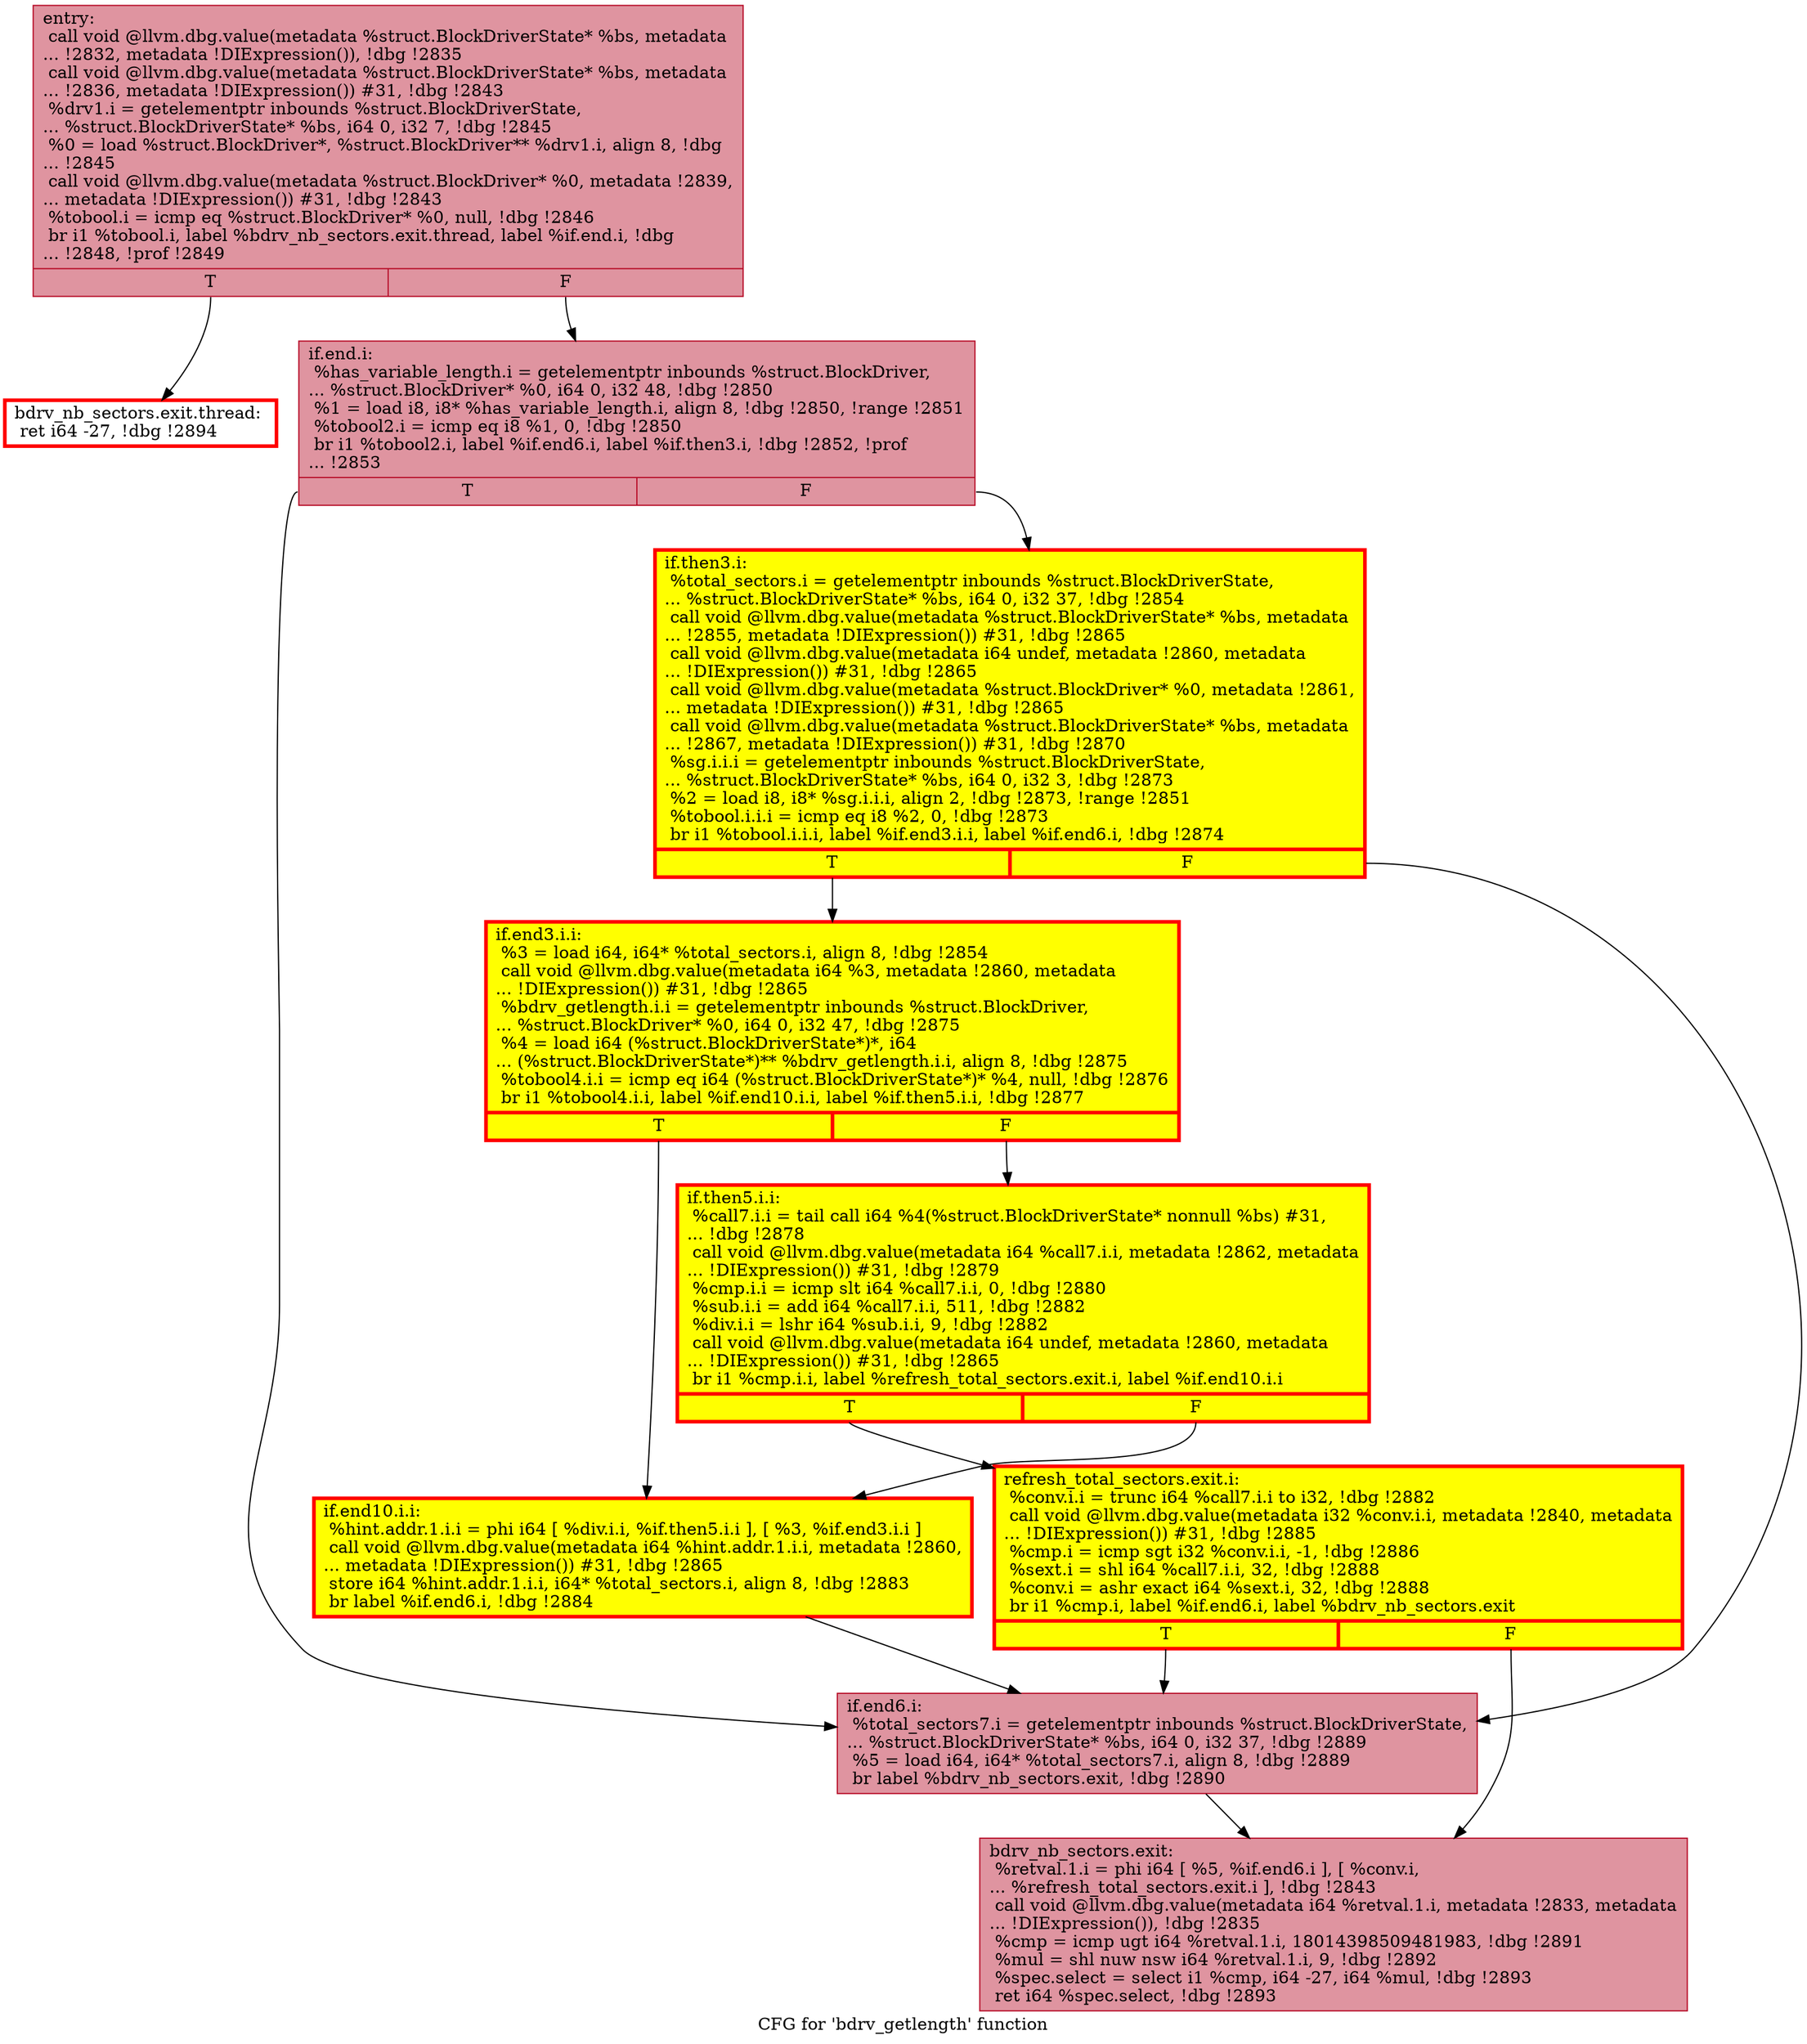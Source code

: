 digraph "CFG for 'bdrv_getlength' function" {
	label="CFG for 'bdrv_getlength' function";

	Node0x55906e54d1d0 [shape=record,color="#b70d28ff", style=filled, fillcolor="#b70d2870",label="{entry:\l  call void @llvm.dbg.value(metadata %struct.BlockDriverState* %bs, metadata\l... !2832, metadata !DIExpression()), !dbg !2835\l  call void @llvm.dbg.value(metadata %struct.BlockDriverState* %bs, metadata\l... !2836, metadata !DIExpression()) #31, !dbg !2843\l  %drv1.i = getelementptr inbounds %struct.BlockDriverState,\l... %struct.BlockDriverState* %bs, i64 0, i32 7, !dbg !2845\l  %0 = load %struct.BlockDriver*, %struct.BlockDriver** %drv1.i, align 8, !dbg\l... !2845\l  call void @llvm.dbg.value(metadata %struct.BlockDriver* %0, metadata !2839,\l... metadata !DIExpression()) #31, !dbg !2843\l  %tobool.i = icmp eq %struct.BlockDriver* %0, null, !dbg !2846\l  br i1 %tobool.i, label %bdrv_nb_sectors.exit.thread, label %if.end.i, !dbg\l... !2848, !prof !2849\l|{<s0>T|<s1>F}}"];
	Node0x55906e54d1d0:s0 -> Node0x55906e9fef60;
	Node0x55906e54d1d0:s1 -> Node0x55906e539990;
	Node0x55906e539990 [shape=record,color="#b70d28ff", style=filled, fillcolor="#b70d2870",label="{if.end.i:                                         \l  %has_variable_length.i = getelementptr inbounds %struct.BlockDriver,\l... %struct.BlockDriver* %0, i64 0, i32 48, !dbg !2850\l  %1 = load i8, i8* %has_variable_length.i, align 8, !dbg !2850, !range !2851\l  %tobool2.i = icmp eq i8 %1, 0, !dbg !2850\l  br i1 %tobool2.i, label %if.end6.i, label %if.then3.i, !dbg !2852, !prof\l... !2853\l|{<s0>T|<s1>F}}"];
	Node0x55906e539990:s0 -> Node0x55906e8a1e80;
	Node0x55906e539990:s1 -> Node0x55906e96e160;
	Node0x55906e96e160 [shape=record,penwidth=3.0, style="filled", color="red", fillcolor="yellow",label="{if.then3.i:                                       \l  %total_sectors.i = getelementptr inbounds %struct.BlockDriverState,\l... %struct.BlockDriverState* %bs, i64 0, i32 37, !dbg !2854\l  call void @llvm.dbg.value(metadata %struct.BlockDriverState* %bs, metadata\l... !2855, metadata !DIExpression()) #31, !dbg !2865\l  call void @llvm.dbg.value(metadata i64 undef, metadata !2860, metadata\l... !DIExpression()) #31, !dbg !2865\l  call void @llvm.dbg.value(metadata %struct.BlockDriver* %0, metadata !2861,\l... metadata !DIExpression()) #31, !dbg !2865\l  call void @llvm.dbg.value(metadata %struct.BlockDriverState* %bs, metadata\l... !2867, metadata !DIExpression()) #31, !dbg !2870\l  %sg.i.i.i = getelementptr inbounds %struct.BlockDriverState,\l... %struct.BlockDriverState* %bs, i64 0, i32 3, !dbg !2873\l  %2 = load i8, i8* %sg.i.i.i, align 2, !dbg !2873, !range !2851\l  %tobool.i.i.i = icmp eq i8 %2, 0, !dbg !2873\l  br i1 %tobool.i.i.i, label %if.end3.i.i, label %if.end6.i, !dbg !2874\l|{<s0>T|<s1>F}}"];
	Node0x55906e96e160:s0 -> Node0x55906e8c06d0;
	Node0x55906e96e160:s1 -> Node0x55906e8a1e80;
	Node0x55906e8c06d0 [shape=record,penwidth=3.0, style="filled", color="red", fillcolor="yellow",label="{if.end3.i.i:                                      \l  %3 = load i64, i64* %total_sectors.i, align 8, !dbg !2854\l  call void @llvm.dbg.value(metadata i64 %3, metadata !2860, metadata\l... !DIExpression()) #31, !dbg !2865\l  %bdrv_getlength.i.i = getelementptr inbounds %struct.BlockDriver,\l... %struct.BlockDriver* %0, i64 0, i32 47, !dbg !2875\l  %4 = load i64 (%struct.BlockDriverState*)*, i64\l... (%struct.BlockDriverState*)** %bdrv_getlength.i.i, align 8, !dbg !2875\l  %tobool4.i.i = icmp eq i64 (%struct.BlockDriverState*)* %4, null, !dbg !2876\l  br i1 %tobool4.i.i, label %if.end10.i.i, label %if.then5.i.i, !dbg !2877\l|{<s0>T|<s1>F}}"];
	Node0x55906e8c06d0:s0 -> Node0x55906e8da140;
	Node0x55906e8c06d0:s1 -> Node0x55906e366530;
	Node0x55906e366530 [shape=record,penwidth=3.0, style="filled", color="red", fillcolor="yellow",label="{if.then5.i.i:                                     \l  %call7.i.i = tail call i64 %4(%struct.BlockDriverState* nonnull %bs) #31,\l... !dbg !2878\l  call void @llvm.dbg.value(metadata i64 %call7.i.i, metadata !2862, metadata\l... !DIExpression()) #31, !dbg !2879\l  %cmp.i.i = icmp slt i64 %call7.i.i, 0, !dbg !2880\l  %sub.i.i = add i64 %call7.i.i, 511, !dbg !2882\l  %div.i.i = lshr i64 %sub.i.i, 9, !dbg !2882\l  call void @llvm.dbg.value(metadata i64 undef, metadata !2860, metadata\l... !DIExpression()) #31, !dbg !2865\l  br i1 %cmp.i.i, label %refresh_total_sectors.exit.i, label %if.end10.i.i\l|{<s0>T|<s1>F}}"];
	Node0x55906e366530:s0 -> Node0x55906e869360;
	Node0x55906e366530:s1 -> Node0x55906e8da140;
	Node0x55906e8da140 [shape=record,penwidth=3.0, style="filled", color="red", fillcolor="yellow",label="{if.end10.i.i:                                     \l  %hint.addr.1.i.i = phi i64 [ %div.i.i, %if.then5.i.i ], [ %3, %if.end3.i.i ]\l  call void @llvm.dbg.value(metadata i64 %hint.addr.1.i.i, metadata !2860,\l... metadata !DIExpression()) #31, !dbg !2865\l  store i64 %hint.addr.1.i.i, i64* %total_sectors.i, align 8, !dbg !2883\l  br label %if.end6.i, !dbg !2884\l}"];
	Node0x55906e8da140 -> Node0x55906e8a1e80;
	Node0x55906e869360 [shape=record,penwidth=3.0, style="filled", color="red", fillcolor="yellow",label="{refresh_total_sectors.exit.i:                     \l  %conv.i.i = trunc i64 %call7.i.i to i32, !dbg !2882\l  call void @llvm.dbg.value(metadata i32 %conv.i.i, metadata !2840, metadata\l... !DIExpression()) #31, !dbg !2885\l  %cmp.i = icmp sgt i32 %conv.i.i, -1, !dbg !2886\l  %sext.i = shl i64 %call7.i.i, 32, !dbg !2888\l  %conv.i = ashr exact i64 %sext.i, 32, !dbg !2888\l  br i1 %cmp.i, label %if.end6.i, label %bdrv_nb_sectors.exit\l|{<s0>T|<s1>F}}"];
	Node0x55906e869360:s0 -> Node0x55906e8a1e80;
	Node0x55906e869360:s1 -> Node0x55906e89a900;
	Node0x55906e8a1e80 [shape=record,color="#b70d28ff", style=filled, fillcolor="#b70d2870",label="{if.end6.i:                                        \l  %total_sectors7.i = getelementptr inbounds %struct.BlockDriverState,\l... %struct.BlockDriverState* %bs, i64 0, i32 37, !dbg !2889\l  %5 = load i64, i64* %total_sectors7.i, align 8, !dbg !2889\l  br label %bdrv_nb_sectors.exit, !dbg !2890\l}"];
	Node0x55906e8a1e80 -> Node0x55906e89a900;
	Node0x55906e89a900 [shape=record,color="#b70d28ff", style=filled, fillcolor="#b70d2870",label="{bdrv_nb_sectors.exit:                             \l  %retval.1.i = phi i64 [ %5, %if.end6.i ], [ %conv.i,\l... %refresh_total_sectors.exit.i ], !dbg !2843\l  call void @llvm.dbg.value(metadata i64 %retval.1.i, metadata !2833, metadata\l... !DIExpression()), !dbg !2835\l  %cmp = icmp ugt i64 %retval.1.i, 18014398509481983, !dbg !2891\l  %mul = shl nuw nsw i64 %retval.1.i, 9, !dbg !2892\l  %spec.select = select i1 %cmp, i64 -27, i64 %mul, !dbg !2893\l  ret i64 %spec.select, !dbg !2893\l}"];
	Node0x55906e9fef60 [shape=record,penwidth=3.0, color="red",label="{bdrv_nb_sectors.exit.thread:                      \l  ret i64 -27, !dbg !2894\l}"];
}
